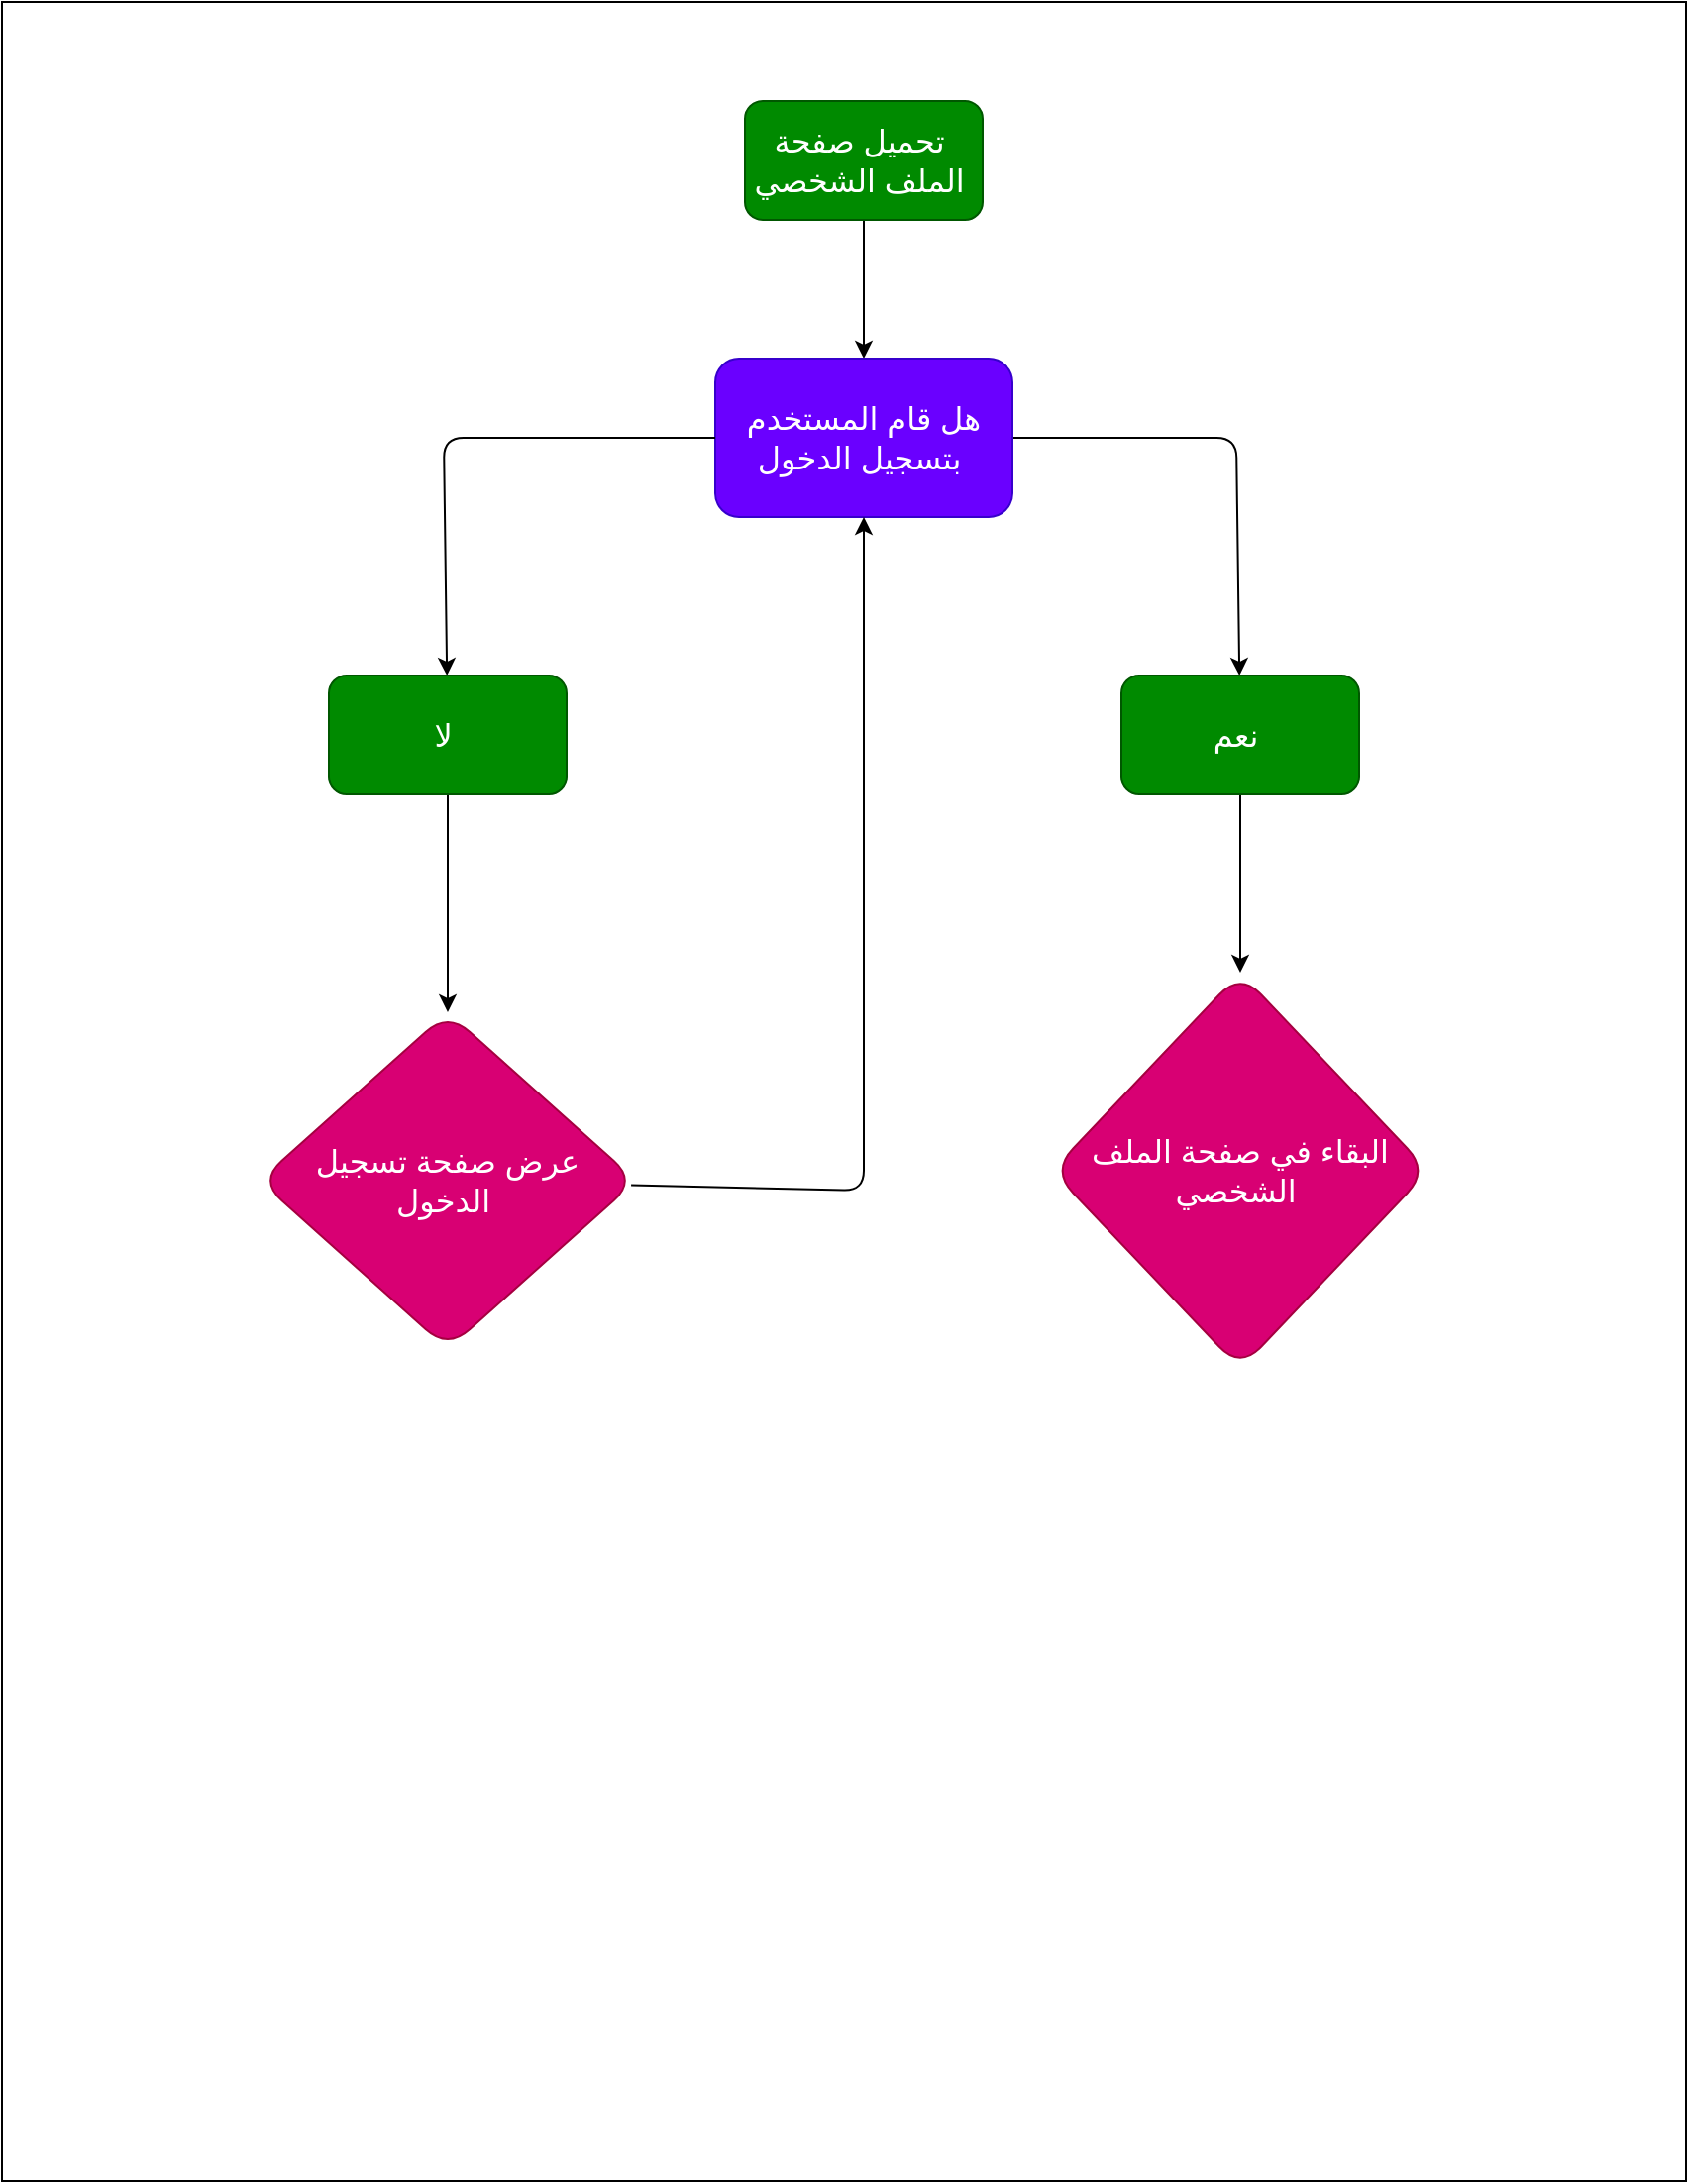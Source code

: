 <mxfile>
    <diagram id="fJ6i-vczj3cOI6tCm2wK" name="Page-1">
        <mxGraphModel dx="832" dy="563" grid="1" gridSize="10" guides="1" tooltips="1" connect="1" arrows="1" fold="1" page="1" pageScale="1" pageWidth="850" pageHeight="1100" math="0" shadow="0">
            <root>
                <mxCell id="0"/>
                <mxCell id="1" parent="0"/>
                <mxCell id="2" value="" style="rounded=0;whiteSpace=wrap;html=1;fontSize=16;" parent="1" vertex="1">
                    <mxGeometry width="850" height="1100" as="geometry"/>
                </mxCell>
                <mxCell id="3" value="" style="edgeStyle=none;html=1;fontSize=16;" parent="1" source="4" target="6" edge="1">
                    <mxGeometry relative="1" as="geometry"/>
                </mxCell>
                <mxCell id="4" value="تحميل صفحة&amp;nbsp;&lt;br style=&quot;font-size: 16px;&quot;&gt;الملف الشخصي&amp;nbsp;" style="rounded=1;whiteSpace=wrap;html=1;fillColor=#008a00;fontColor=#ffffff;strokeColor=#005700;fontSize=16;" parent="1" vertex="1">
                    <mxGeometry x="375" y="50" width="120" height="60" as="geometry"/>
                </mxCell>
                <mxCell id="5" value="" style="edgeStyle=none;html=1;fontSize=16;" parent="1" source="6" target="8" edge="1">
                    <mxGeometry relative="1" as="geometry">
                        <Array as="points">
                            <mxPoint x="623" y="220"/>
                        </Array>
                    </mxGeometry>
                </mxCell>
                <mxCell id="6" value="هل قام المستخدم بتسجيل الدخول&amp;nbsp;" style="whiteSpace=wrap;html=1;fillColor=#6a00ff;strokeColor=#3700CC;fontColor=#ffffff;rounded=1;fontSize=16;" parent="1" vertex="1">
                    <mxGeometry x="360" y="180" width="150" height="80" as="geometry"/>
                </mxCell>
                <mxCell id="7" value="" style="edgeStyle=none;html=1;fontSize=16;" parent="1" source="8" target="12" edge="1">
                    <mxGeometry relative="1" as="geometry"/>
                </mxCell>
                <mxCell id="8" value="نعم&amp;nbsp;" style="whiteSpace=wrap;html=1;fillColor=#008a00;strokeColor=#005700;fontColor=#ffffff;rounded=1;fontSize=16;" parent="1" vertex="1">
                    <mxGeometry x="565" y="340" width="120" height="60" as="geometry"/>
                </mxCell>
                <mxCell id="9" value="" style="edgeStyle=none;html=1;exitX=0;exitY=0.5;exitDx=0;exitDy=0;fontSize=16;" parent="1" source="6" target="11" edge="1">
                    <mxGeometry relative="1" as="geometry">
                        <mxPoint x="303" y="210" as="sourcePoint"/>
                        <Array as="points">
                            <mxPoint x="223" y="220"/>
                        </Array>
                    </mxGeometry>
                </mxCell>
                <mxCell id="10" value="" style="edgeStyle=none;html=1;fontSize=16;" parent="1" source="11" target="13" edge="1">
                    <mxGeometry relative="1" as="geometry"/>
                </mxCell>
                <mxCell id="11" value="لا&amp;nbsp;" style="whiteSpace=wrap;html=1;fillColor=#008a00;strokeColor=#005700;fontColor=#ffffff;rounded=1;fontSize=16;" parent="1" vertex="1">
                    <mxGeometry x="165" y="340" width="120" height="60" as="geometry"/>
                </mxCell>
                <mxCell id="12" value="البقاء في صفحة الملف الشخصي&amp;nbsp;" style="rhombus;whiteSpace=wrap;html=1;fillColor=#d80073;strokeColor=#A50040;fontColor=#ffffff;rounded=1;arcSize=31;fontSize=16;" parent="1" vertex="1">
                    <mxGeometry x="530" y="490" width="190" height="200" as="geometry"/>
                </mxCell>
                <mxCell id="14" style="edgeStyle=none;html=1;entryX=0.5;entryY=1;entryDx=0;entryDy=0;fontSize=16;" edge="1" parent="1" source="13" target="6">
                    <mxGeometry relative="1" as="geometry">
                        <Array as="points">
                            <mxPoint x="435" y="600"/>
                        </Array>
                    </mxGeometry>
                </mxCell>
                <mxCell id="13" value="عرض صفحة تسجيل الدخول&amp;nbsp;" style="rhombus;whiteSpace=wrap;html=1;fillColor=#d80073;strokeColor=#A50040;fontColor=#ffffff;rounded=1;arcSize=30;fontSize=16;" parent="1" vertex="1">
                    <mxGeometry x="130" y="510" width="190" height="170" as="geometry"/>
                </mxCell>
            </root>
        </mxGraphModel>
    </diagram>
</mxfile>